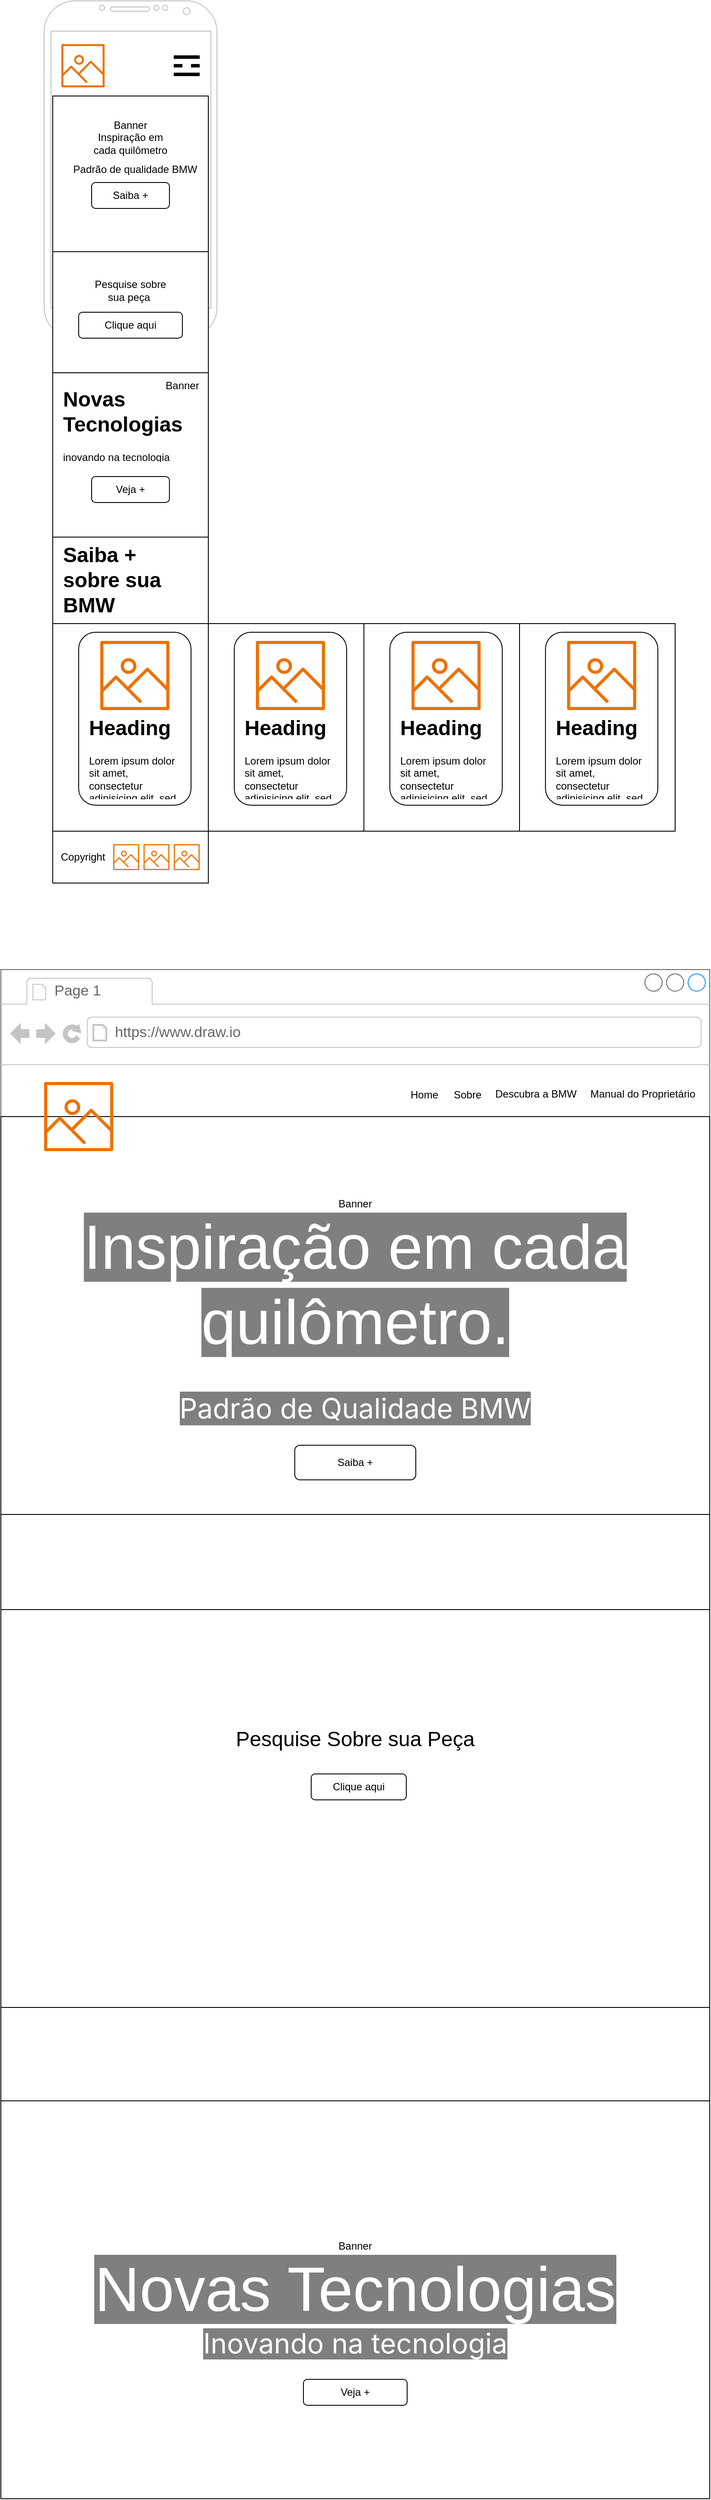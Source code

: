 <mxfile version="24.0.7" type="device">
  <diagram name="Página-1" id="pvVYhp7T_eQyFj-rhW5i">
    <mxGraphModel dx="1354" dy="638" grid="1" gridSize="10" guides="1" tooltips="1" connect="1" arrows="1" fold="1" page="1" pageScale="1" pageWidth="827" pageHeight="1169" math="0" shadow="0">
      <root>
        <mxCell id="0" />
        <mxCell id="1" parent="0" />
        <mxCell id="E532Ht6dsTOZhUJuyHeX-45" value="" style="rounded=0;whiteSpace=wrap;html=1;" parent="1" vertex="1">
          <mxGeometry x="60" y="450" width="180" height="190" as="geometry" />
        </mxCell>
        <mxCell id="E532Ht6dsTOZhUJuyHeX-62" value="" style="rounded=0;whiteSpace=wrap;html=1;" parent="1" vertex="1">
          <mxGeometry x="240" y="740" width="180" height="240" as="geometry" />
        </mxCell>
        <mxCell id="E532Ht6dsTOZhUJuyHeX-40" value="" style="whiteSpace=wrap;html=1;aspect=fixed;" parent="1" vertex="1">
          <mxGeometry x="60" y="130" width="180" height="180" as="geometry" />
        </mxCell>
        <mxCell id="E532Ht6dsTOZhUJuyHeX-1" value="" style="verticalLabelPosition=bottom;verticalAlign=top;html=1;shadow=0;dashed=0;strokeWidth=1;shape=mxgraph.android.phone2;strokeColor=#c0c0c0;" parent="1" vertex="1">
          <mxGeometry x="50" y="20" width="200" height="390" as="geometry" />
        </mxCell>
        <mxCell id="E532Ht6dsTOZhUJuyHeX-3" value="" style="sketch=0;outlineConnect=0;fontColor=#232F3E;gradientColor=none;fillColor=#ED7100;strokeColor=none;dashed=0;verticalLabelPosition=bottom;verticalAlign=top;align=center;html=1;fontSize=12;fontStyle=0;aspect=fixed;pointerEvents=1;shape=mxgraph.aws4.container_registry_image;" parent="1" vertex="1">
          <mxGeometry x="70" y="70" width="50" height="50" as="geometry" />
        </mxCell>
        <mxCell id="E532Ht6dsTOZhUJuyHeX-18" value="Saiba +" style="rounded=1;whiteSpace=wrap;html=1;" parent="1" vertex="1">
          <mxGeometry x="105" y="230" width="90" height="30" as="geometry" />
        </mxCell>
        <mxCell id="E532Ht6dsTOZhUJuyHeX-36" value="" style="line;strokeWidth=4;html=1;perimeter=backbonePerimeter;points=[];outlineConnect=0;" parent="1" vertex="1">
          <mxGeometry x="200" y="80" width="30" height="10" as="geometry" />
        </mxCell>
        <mxCell id="E532Ht6dsTOZhUJuyHeX-37" value="" style="line;strokeWidth=4;html=1;perimeter=backbonePerimeter;points=[];outlineConnect=0;" parent="1" vertex="1">
          <mxGeometry x="200" y="100" width="30" height="10" as="geometry" />
        </mxCell>
        <mxCell id="E532Ht6dsTOZhUJuyHeX-38" value="" style="line;strokeWidth=4;html=1;perimeter=backbonePerimeter;points=[];outlineConnect=0;" parent="1" vertex="1">
          <mxGeometry x="220" y="90" width="10" height="10" as="geometry" />
        </mxCell>
        <mxCell id="E532Ht6dsTOZhUJuyHeX-39" value="" style="line;strokeWidth=4;html=1;perimeter=backbonePerimeter;points=[];outlineConnect=0;" parent="1" vertex="1">
          <mxGeometry x="200" y="90" width="10" height="10" as="geometry" />
        </mxCell>
        <mxCell id="E532Ht6dsTOZhUJuyHeX-41" value="Banner&lt;br&gt;Inspiração em cada quilômetro&lt;br&gt;&lt;div&gt;&lt;br/&gt;&lt;/div&gt;" style="text;html=1;align=center;verticalAlign=middle;whiteSpace=wrap;rounded=0;" parent="1" vertex="1">
          <mxGeometry x="100" y="170" width="100" height="30" as="geometry" />
        </mxCell>
        <mxCell id="E532Ht6dsTOZhUJuyHeX-42" value="" style="rounded=0;whiteSpace=wrap;html=1;" parent="1" vertex="1">
          <mxGeometry x="60" y="310" width="180" height="140" as="geometry" />
        </mxCell>
        <mxCell id="E532Ht6dsTOZhUJuyHeX-7" value="&lt;h1 style=&quot;margin-top: 0px;&quot;&gt;Novas Tecnologias&lt;/h1&gt;&lt;p&gt;inovando na tecnologia&lt;/p&gt;" style="text;html=1;whiteSpace=wrap;overflow=hidden;rounded=0;" parent="1" vertex="1">
          <mxGeometry x="70" y="460" width="150" height="90" as="geometry" />
        </mxCell>
        <mxCell id="E532Ht6dsTOZhUJuyHeX-43" value="Banner" style="text;html=1;align=center;verticalAlign=middle;whiteSpace=wrap;rounded=0;" parent="1" vertex="1">
          <mxGeometry x="180" y="450" width="60" height="30" as="geometry" />
        </mxCell>
        <mxCell id="E532Ht6dsTOZhUJuyHeX-44" value="Veja +" style="rounded=1;whiteSpace=wrap;html=1;" parent="1" vertex="1">
          <mxGeometry x="105" y="570" width="90" height="30" as="geometry" />
        </mxCell>
        <mxCell id="E532Ht6dsTOZhUJuyHeX-48" value="Pesquise sobre sua peça&amp;nbsp;" style="text;html=1;align=center;verticalAlign=middle;whiteSpace=wrap;rounded=0;" parent="1" vertex="1">
          <mxGeometry x="105" y="330" width="90" height="50" as="geometry" />
        </mxCell>
        <mxCell id="E532Ht6dsTOZhUJuyHeX-49" value="Clique aqui" style="rounded=1;whiteSpace=wrap;html=1;" parent="1" vertex="1">
          <mxGeometry x="90" y="380" width="120" height="30" as="geometry" />
        </mxCell>
        <mxCell id="E532Ht6dsTOZhUJuyHeX-51" value="" style="rounded=0;whiteSpace=wrap;html=1;" parent="1" vertex="1">
          <mxGeometry x="60" y="640" width="180" height="100" as="geometry" />
        </mxCell>
        <mxCell id="E532Ht6dsTOZhUJuyHeX-52" value="&lt;h1 style=&quot;margin-top: 0px;&quot;&gt;&lt;span style=&quot;background-color: initial;&quot;&gt;Saiba + sobre sua BMW&lt;/span&gt;&lt;br&gt;&lt;/h1&gt;" style="text;html=1;whiteSpace=wrap;overflow=hidden;rounded=0;" parent="1" vertex="1">
          <mxGeometry x="70" y="640" width="150" height="90" as="geometry" />
        </mxCell>
        <mxCell id="E532Ht6dsTOZhUJuyHeX-53" style="edgeStyle=orthogonalEdgeStyle;rounded=0;orthogonalLoop=1;jettySize=auto;html=1;exitX=0.5;exitY=1;exitDx=0;exitDy=0;" parent="1" source="E532Ht6dsTOZhUJuyHeX-51" target="E532Ht6dsTOZhUJuyHeX-51" edge="1">
          <mxGeometry relative="1" as="geometry" />
        </mxCell>
        <mxCell id="E532Ht6dsTOZhUJuyHeX-54" style="edgeStyle=orthogonalEdgeStyle;rounded=0;orthogonalLoop=1;jettySize=auto;html=1;exitX=0.5;exitY=1;exitDx=0;exitDy=0;" parent="1" source="E532Ht6dsTOZhUJuyHeX-51" target="E532Ht6dsTOZhUJuyHeX-51" edge="1">
          <mxGeometry relative="1" as="geometry" />
        </mxCell>
        <mxCell id="E532Ht6dsTOZhUJuyHeX-55" value="" style="rounded=0;whiteSpace=wrap;html=1;" parent="1" vertex="1">
          <mxGeometry x="60" y="740" width="180" height="240" as="geometry" />
        </mxCell>
        <mxCell id="E532Ht6dsTOZhUJuyHeX-57" value="" style="rounded=1;whiteSpace=wrap;html=1;" parent="1" vertex="1">
          <mxGeometry x="90" y="750" width="130" height="200" as="geometry" />
        </mxCell>
        <mxCell id="E532Ht6dsTOZhUJuyHeX-56" value="" style="sketch=0;outlineConnect=0;fontColor=#232F3E;gradientColor=none;fillColor=#ED7100;strokeColor=none;dashed=0;verticalLabelPosition=bottom;verticalAlign=top;align=center;html=1;fontSize=12;fontStyle=0;aspect=fixed;pointerEvents=1;shape=mxgraph.aws4.container_registry_image;" parent="1" vertex="1">
          <mxGeometry x="115" y="760" width="80" height="80" as="geometry" />
        </mxCell>
        <mxCell id="E532Ht6dsTOZhUJuyHeX-58" value="&lt;h1 style=&quot;margin-top: 0px;&quot;&gt;Heading&lt;/h1&gt;&lt;p&gt;Lorem ipsum dolor sit amet, consectetur adipisicing elit, sed do eiusmod tempor incididunt ut labore et dolore magna aliqua.&lt;/p&gt;" style="text;html=1;whiteSpace=wrap;overflow=hidden;rounded=0;" parent="1" vertex="1">
          <mxGeometry x="100" y="840" width="110" height="100" as="geometry" />
        </mxCell>
        <mxCell id="E532Ht6dsTOZhUJuyHeX-59" value="" style="rounded=1;whiteSpace=wrap;html=1;" parent="1" vertex="1">
          <mxGeometry x="270" y="750" width="130" height="200" as="geometry" />
        </mxCell>
        <mxCell id="E532Ht6dsTOZhUJuyHeX-60" value="" style="sketch=0;outlineConnect=0;fontColor=#232F3E;gradientColor=none;fillColor=#ED7100;strokeColor=none;dashed=0;verticalLabelPosition=bottom;verticalAlign=top;align=center;html=1;fontSize=12;fontStyle=0;aspect=fixed;pointerEvents=1;shape=mxgraph.aws4.container_registry_image;" parent="1" vertex="1">
          <mxGeometry x="295" y="760" width="80" height="80" as="geometry" />
        </mxCell>
        <mxCell id="E532Ht6dsTOZhUJuyHeX-61" value="&lt;h1 style=&quot;margin-top: 0px;&quot;&gt;Heading&lt;/h1&gt;&lt;p&gt;Lorem ipsum dolor sit amet, consectetur adipisicing elit, sed do eiusmod tempor incididunt ut labore et dolore magna aliqua.&lt;/p&gt;" style="text;html=1;whiteSpace=wrap;overflow=hidden;rounded=0;" parent="1" vertex="1">
          <mxGeometry x="280" y="840" width="110" height="100" as="geometry" />
        </mxCell>
        <mxCell id="E532Ht6dsTOZhUJuyHeX-63" value="" style="rounded=0;whiteSpace=wrap;html=1;" parent="1" vertex="1">
          <mxGeometry x="420" y="740" width="180" height="240" as="geometry" />
        </mxCell>
        <mxCell id="E532Ht6dsTOZhUJuyHeX-64" value="" style="rounded=1;whiteSpace=wrap;html=1;" parent="1" vertex="1">
          <mxGeometry x="450" y="750" width="130" height="200" as="geometry" />
        </mxCell>
        <mxCell id="E532Ht6dsTOZhUJuyHeX-65" value="" style="sketch=0;outlineConnect=0;fontColor=#232F3E;gradientColor=none;fillColor=#ED7100;strokeColor=none;dashed=0;verticalLabelPosition=bottom;verticalAlign=top;align=center;html=1;fontSize=12;fontStyle=0;aspect=fixed;pointerEvents=1;shape=mxgraph.aws4.container_registry_image;" parent="1" vertex="1">
          <mxGeometry x="475" y="760" width="80" height="80" as="geometry" />
        </mxCell>
        <mxCell id="E532Ht6dsTOZhUJuyHeX-66" value="&lt;h1 style=&quot;margin-top: 0px;&quot;&gt;Heading&lt;/h1&gt;&lt;p&gt;Lorem ipsum dolor sit amet, consectetur adipisicing elit, sed do eiusmod tempor incididunt ut labore et dolore magna aliqua.&lt;/p&gt;" style="text;html=1;whiteSpace=wrap;overflow=hidden;rounded=0;" parent="1" vertex="1">
          <mxGeometry x="460" y="840" width="110" height="100" as="geometry" />
        </mxCell>
        <mxCell id="E532Ht6dsTOZhUJuyHeX-67" value="" style="rounded=0;whiteSpace=wrap;html=1;" parent="1" vertex="1">
          <mxGeometry x="600" y="740" width="180" height="240" as="geometry" />
        </mxCell>
        <mxCell id="E532Ht6dsTOZhUJuyHeX-68" value="" style="rounded=1;whiteSpace=wrap;html=1;" parent="1" vertex="1">
          <mxGeometry x="630" y="750" width="130" height="200" as="geometry" />
        </mxCell>
        <mxCell id="E532Ht6dsTOZhUJuyHeX-69" value="" style="sketch=0;outlineConnect=0;fontColor=#232F3E;gradientColor=none;fillColor=#ED7100;strokeColor=none;dashed=0;verticalLabelPosition=bottom;verticalAlign=top;align=center;html=1;fontSize=12;fontStyle=0;aspect=fixed;pointerEvents=1;shape=mxgraph.aws4.container_registry_image;" parent="1" vertex="1">
          <mxGeometry x="655" y="760" width="80" height="80" as="geometry" />
        </mxCell>
        <mxCell id="E532Ht6dsTOZhUJuyHeX-70" value="&lt;h1 style=&quot;margin-top: 0px;&quot;&gt;Heading&lt;/h1&gt;&lt;p&gt;Lorem ipsum dolor sit amet, consectetur adipisicing elit, sed do eiusmod tempor incididunt ut labore et dolore magna aliqua.&lt;/p&gt;" style="text;html=1;whiteSpace=wrap;overflow=hidden;rounded=0;" parent="1" vertex="1">
          <mxGeometry x="640" y="840" width="110" height="100" as="geometry" />
        </mxCell>
        <mxCell id="E532Ht6dsTOZhUJuyHeX-71" value="" style="strokeWidth=1;shadow=0;dashed=0;align=center;html=1;shape=mxgraph.mockup.containers.browserWindow;rSize=0;strokeColor=#666666;strokeColor2=#008cff;strokeColor3=#c4c4c4;mainText=,;recursiveResize=0;" parent="1" vertex="1">
          <mxGeometry y="1140" width="820" height="630" as="geometry" />
        </mxCell>
        <mxCell id="E532Ht6dsTOZhUJuyHeX-81" value="Banner&lt;br&gt;&lt;span style=&quot;color: rgb(255, 255, 255); font-family: Orbitron, sans-serif; font-size: 72px; background-color: rgba(0, 0, 0, 0.5);&quot;&gt;Inspiração em cada quilômetro.&lt;/span&gt;&lt;span style=&quot;color: rgba(0, 0, 0, 0); font-family: monospace; font-size: 0px; text-align: start; text-wrap: nowrap;&quot;&gt;%3CmxGraphModel%3E%3Croot%3E%3CmxCell%20id%3D%220%22%2F%3E%3CmxCell%20id%3D%221%22%20parent%3D%220%22%2F%3E%3CmxCell%20id%3D%222%22%20value%3D%22%22%20style%3D%22strokeWidth%3D1%3Bshadow%3D0%3Bdashed%3D0%3Balign%3Dcenter%3Bhtml%3D1%3Bshape%3Dmxgraph.mockup.containers.browserWindow%3BrSize%3D0%3BstrokeColor%3D%23666666%3BstrokeColor2%3D%23008cff%3BstrokeColor3%3D%23c4c4c4%3BmainText%3D%2C%3BrecursiveResize%3D0%3B%22%20vertex%3D%221%22%20parent%3D%221%22%3E%3CmxGeometry%20y%3D%221140%22%20width%3D%22820%22%20height%3D%22630%22%20as%3D%22geometry%22%2F%3E%3C%2FmxCell%3E%3CmxCell%20id%3D%223%22%20value%3D%22Banner%26lt%3Bbr%26gt%3B%26lt%3Bspan%20style%3D%26quot%3Bcolor%3A%20rgb(255%2C%20255%2C%20255)%3B%20font-family%3A%20Orbitron%2C%20sans-serif%3B%20font-size%3A%2072px%3B%20background-color%3A%20rgba(0%2C%200%2C%200%2C%200.5)%3B%26quot%3B%26gt%3BInspira%C3%A7%C3%A3o%20em%20cada%20quil%C3%B4metro.%26lt%3Bbr%26gt%3B%26lt%3B%2Fspan%26gt%3B%26lt%3Bspan%20style%3D%26quot%3Bcolor%3A%20rgb(255%2C%20255%2C%20255)%3B%20font-family%3A%20Inter%3B%20font-size%3A%2032px%3B%20background-color%3A%20rgba(0%2C%200%2C%200%2C%200.5)%3B%26quot%3B%26gt%3BPadr%C3%A3o%20de%20Qualidade%20BMW%26lt%3B%2Fspan%26gt%3B%26lt%3Bspan%20style%3D%26quot%3Bcolor%3A%20rgb(255%2C%20255%2C%20255)%3B%20font-family%3A%20Orbitron%2C%20sans-serif%3B%20font-size%3A%2072px%3B%20background-color%3A%20rgba(0%2C%200%2C%200%2C%200.5)%3B%26quot%3B%26gt%3B%26lt%3Bbr%26gt%3B%26lt%3B%2Fspan%26gt%3B%22%20style%3D%22rounded%3D0%3BwhiteSpace%3Dwrap%3Bhtml%3D1%3B%22%20vertex%3D%221%22%20parent%3D%222%22%3E%3CmxGeometry%20y%3D%22170%22%20width%3D%22820%22%20height%3D%22460%22%20as%3D%22geometry%22%2F%3E%3C%2FmxCell%3E%3CmxCell%20id%3D%224%22%20value%3D%22Page%201%22%20style%3D%22strokeWidth%3D1%3Bshadow%3D0%3Bdashed%3D0%3Balign%3Dcenter%3Bhtml%3D1%3Bshape%3Dmxgraph.mockup.containers.anchor%3BfontSize%3D17%3BfontColor%3D%23666666%3Balign%3Dleft%3BwhiteSpace%3Dwrap%3B%22%20vertex%3D%221%22%20parent%3D%222%22%3E%3CmxGeometry%20x%3D%2260%22%20y%3D%2212%22%20width%3D%22110%22%20height%3D%2226%22%20as%3D%22geometry%22%2F%3E%3C%2FmxCell%3E%3CmxCell%20id%3D%225%22%20value%3D%22https%3A%2F%2Fwww.draw.io%22%20style%3D%22strokeWidth%3D1%3Bshadow%3D0%3Bdashed%3D0%3Balign%3Dcenter%3Bhtml%3D1%3Bshape%3Dmxgraph.mockup.containers.anchor%3BrSize%3D0%3BfontSize%3D17%3BfontColor%3D%23666666%3Balign%3Dleft%3B%22%20vertex%3D%221%22%20parent%3D%222%22%3E%3CmxGeometry%20x%3D%22130%22%20y%3D%2260%22%20width%3D%22250%22%20height%3D%2226%22%20as%3D%22geometry%22%2F%3E%3C%2FmxCell%3E%3CmxCell%20id%3D%226%22%20value%3D%22%22%20style%3D%22sketch%3D0%3BoutlineConnect%3D0%3BfontColor%3D%23232F3E%3BgradientColor%3Dnone%3BfillColor%3D%23ED7100%3BstrokeColor%3Dnone%3Bdashed%3D0%3BverticalLabelPosition%3Dbottom%3BverticalAlign%3Dtop%3Balign%3Dcenter%3Bhtml%3D1%3BfontSize%3D12%3BfontStyle%3D0%3Baspect%3Dfixed%3BpointerEvents%3D1%3Bshape%3Dmxgraph.aws4.container_registry_image%3B%22%20vertex%3D%221%22%20parent%3D%222%22%3E%3CmxGeometry%20x%3D%2250%22%20y%3D%22130%22%20width%3D%2280%22%20height%3D%2280%22%20as%3D%22geometry%22%2F%3E%3C%2FmxCell%3E%3CmxCell%20id%3D%227%22%20value%3D%22Home%22%20style%3D%22text%3Bhtml%3D1%3Balign%3Dcenter%3BverticalAlign%3Dmiddle%3BwhiteSpace%3Dwrap%3Brounded%3D0%3B%22%20vertex%3D%221%22%20parent%3D%222%22%3E%3CmxGeometry%20x%3D%22460%22%20y%3D%22130%22%20width%3D%2260%22%20height%3D%2230%22%20as%3D%22geometry%22%2F%3E%3C%2FmxCell%3E%3CmxCell%20id%3D%228%22%20value%3D%22Sob%26lt%3Bspan%20style%3D%26quot%3Btext-wrap%3A%20nowrap%3B%20color%3A%20rgba(0%2C%200%2C%200%2C%200)%3B%20font-family%3A%20monospace%3B%20font-size%3A%200px%3B%20text-align%3A%20start%3B%26quot%3B%26gt%3B%253CmxGraphModel%253E%253Croot%253E%253CmxCell%2520id%253D%25220%2522%252F%253E%253CmxCell%2520id%253D%25221%2522%2520parent%253D%25220%2522%252F%253E%253CmxCell%2520id%253D%25222%2522%2520value%253D%2522Home%2522%2520style%253D%2522text%253Bhtml%253D1%253Balign%253Dcenter%253BverticalAlign%253Dmiddle%253BwhiteSpace%253Dwrap%253Brounded%253D0%253B%2522%2520vertex%253D%25221%2522%2520parent%253D%25221%2522%253E%253CmxGeometry%2520x%253D%2522470%2522%2520y%253D%25221270%2522%2520width%253D%252260%2522%2520height%253D%252230%2522%2520as%253D%2522geometry%2522%252F%253E%253C%252FmxCell%253E%253C%252Froot%253E%253C%252FmxGraphModel%253E%26lt%3B%2Fspan%26gt%3Bre%26lt%3Bspan%20style%3D%26quot%3Btext-wrap%3A%20nowrap%3B%20color%3A%20rgba(0%2C%200%2C%200%2C%200)%3B%20font-family%3A%20monospace%3B%20font-size%3A%200px%3B%20text-align%3A%20start%3B%26quot%3B%26gt%3B%253CmxGraphModel%253E%253Croot%253E%253CmxCell%2520id%253D%25220%2522%252F%253E%253CmxCell%2520id%253D%25221%2522%2520parent%253D%25220%2522%252F%253E%253CmxCell%2520id%253D%25222%2522%2520value%253D%2522Home%2522%2520style%253D%2522text%253Bhtml%253D1%253Balign%253Dcenter%253BverticalAlign%253Dmiddle%253BwhiteSpace%253Dwrap%253Brounded%253D0%253B%2522%2520vertex%253D%25221%2522%2520parent%253D%25221%2522%253E%253CmxGeometry%2520x%253D%2522470%2522%2520y%253D%25221270%2522%2520width%253D%252260%2522%2520height%253D%252230%2522%2520as%253D%2522geometry%2522%252F%253E%253C%252FmxCell%253E%253C%252Froot%253E%253C%252FmxGraphModel%253E%26lt%3B%2Fspan%26gt%3B%22%20style%3D%22text%3Bhtml%3D1%3Balign%3Dcenter%3BverticalAlign%3Dmiddle%3BwhiteSpace%3Dwrap%3Brounded%3D0%3B%22%20vertex%3D%221%22%20parent%3D%222%22%3E%3CmxGeometry%20x%3D%22510%22%20y%3D%22130%22%20width%3D%2260%22%20height%3D%2230%22%20as%3D%22geometry%22%2F%3E%3C%2FmxCell%3E%3CmxCell%20id%3D%229%22%20value%3D%22%26lt%3Bdiv%20style%3D%26quot%3Btext-align%3A%20center%3B%26quot%3B%26gt%3B%26lt%3Bspan%20style%3D%26quot%3Bbackground-color%3A%20initial%3B%26quot%3B%26gt%3BDescubra%20a%20BMW%26lt%3B%2Fspan%26gt%3B%26lt%3B%2Fdiv%26gt%3B%22%20style%3D%22text%3BwhiteSpace%3Dwrap%3Bhtml%3D1%3B%22%20vertex%3D%221%22%20parent%3D%222%22%3E%3CmxGeometry%20x%3D%22570%22%20y%3D%22130%22%20width%3D%22100%22%20height%3D%2240%22%20as%3D%22geometry%22%2F%3E%3C%2FmxCell%3E%3CmxCell%20id%3D%2210%22%20value%3D%22%26lt%3Bdiv%20style%3D%26quot%3Btext-align%3A%20center%3B%26quot%3B%26gt%3B%26lt%3Bspan%20style%3D%26quot%3Bbackground-color%3A%20initial%3B%26quot%3B%26gt%3BManual%20do%20Propriet%C3%A1rio%26lt%3B%2Fspan%26gt%3B%26lt%3B%2Fdiv%26gt%3B%22%20style%3D%22text%3BwhiteSpace%3Dwrap%3Bhtml%3D1%3B%22%20vertex%3D%221%22%20parent%3D%222%22%3E%3CmxGeometry%20x%3D%22680%22%20y%3D%22130%22%20width%3D%22130%22%20height%3D%2240%22%20as%3D%22geometry%22%2F%3E%3C%2FmxCell%3E%3CmxCell%20id%3D%2211%22%20value%3D%22Saiba%20%2B%22%20style%3D%22rounded%3D1%3BwhiteSpace%3Dwrap%3Bhtml%3D1%3B%22%20vertex%3D%221%22%20parent%3D%222%22%3E%3CmxGeometry%20x%3D%22340%22%20y%3D%22550%22%20width%3D%22140%22%20height%3D%2240%22%20as%3D%22geometry%22%2F%3E%3C%2FmxCell%3E%3C%2Froot%3E%3C%2FmxGraphModel%3E&lt;/span&gt;&lt;span style=&quot;color: rgb(255, 255, 255); font-family: Orbitron, sans-serif; font-size: 72px; background-color: rgba(0, 0, 0, 0.5);&quot;&gt;&lt;br&gt;&lt;/span&gt;&lt;span style=&quot;color: rgb(255, 255, 255); font-family: Inter; font-size: 32px; background-color: rgba(0, 0, 0, 0.5);&quot;&gt;Padrão de Qualidade BMW&lt;/span&gt;&lt;span style=&quot;color: rgb(255, 255, 255); font-family: Orbitron, sans-serif; font-size: 72px; background-color: rgba(0, 0, 0, 0.5);&quot;&gt;&lt;br&gt;&lt;/span&gt;" style="rounded=0;whiteSpace=wrap;html=1;" parent="E532Ht6dsTOZhUJuyHeX-71" vertex="1">
          <mxGeometry y="170" width="820" height="460" as="geometry" />
        </mxCell>
        <mxCell id="E532Ht6dsTOZhUJuyHeX-72" value="Page 1" style="strokeWidth=1;shadow=0;dashed=0;align=center;html=1;shape=mxgraph.mockup.containers.anchor;fontSize=17;fontColor=#666666;align=left;whiteSpace=wrap;" parent="E532Ht6dsTOZhUJuyHeX-71" vertex="1">
          <mxGeometry x="60" y="12" width="110" height="26" as="geometry" />
        </mxCell>
        <mxCell id="E532Ht6dsTOZhUJuyHeX-73" value="https://www.draw.io" style="strokeWidth=1;shadow=0;dashed=0;align=center;html=1;shape=mxgraph.mockup.containers.anchor;rSize=0;fontSize=17;fontColor=#666666;align=left;" parent="E532Ht6dsTOZhUJuyHeX-71" vertex="1">
          <mxGeometry x="130" y="60" width="250" height="26" as="geometry" />
        </mxCell>
        <mxCell id="E532Ht6dsTOZhUJuyHeX-80" value="" style="sketch=0;outlineConnect=0;fontColor=#232F3E;gradientColor=none;fillColor=#ED7100;strokeColor=none;dashed=0;verticalLabelPosition=bottom;verticalAlign=top;align=center;html=1;fontSize=12;fontStyle=0;aspect=fixed;pointerEvents=1;shape=mxgraph.aws4.container_registry_image;" parent="E532Ht6dsTOZhUJuyHeX-71" vertex="1">
          <mxGeometry x="50" y="130" width="80" height="80" as="geometry" />
        </mxCell>
        <mxCell id="E532Ht6dsTOZhUJuyHeX-83" value="Home" style="text;html=1;align=center;verticalAlign=middle;whiteSpace=wrap;rounded=0;" parent="E532Ht6dsTOZhUJuyHeX-71" vertex="1">
          <mxGeometry x="460" y="130" width="60" height="30" as="geometry" />
        </mxCell>
        <mxCell id="E532Ht6dsTOZhUJuyHeX-84" value="Sob&lt;span style=&quot;text-wrap: nowrap; color: rgba(0, 0, 0, 0); font-family: monospace; font-size: 0px; text-align: start;&quot;&gt;%3CmxGraphModel%3E%3Croot%3E%3CmxCell%20id%3D%220%22%2F%3E%3CmxCell%20id%3D%221%22%20parent%3D%220%22%2F%3E%3CmxCell%20id%3D%222%22%20value%3D%22Home%22%20style%3D%22text%3Bhtml%3D1%3Balign%3Dcenter%3BverticalAlign%3Dmiddle%3BwhiteSpace%3Dwrap%3Brounded%3D0%3B%22%20vertex%3D%221%22%20parent%3D%221%22%3E%3CmxGeometry%20x%3D%22470%22%20y%3D%221270%22%20width%3D%2260%22%20height%3D%2230%22%20as%3D%22geometry%22%2F%3E%3C%2FmxCell%3E%3C%2Froot%3E%3C%2FmxGraphModel%3E&lt;/span&gt;re&lt;span style=&quot;text-wrap: nowrap; color: rgba(0, 0, 0, 0); font-family: monospace; font-size: 0px; text-align: start;&quot;&gt;%3CmxGraphModel%3E%3Croot%3E%3CmxCell%20id%3D%220%22%2F%3E%3CmxCell%20id%3D%221%22%20parent%3D%220%22%2F%3E%3CmxCell%20id%3D%222%22%20value%3D%22Home%22%20style%3D%22text%3Bhtml%3D1%3Balign%3Dcenter%3BverticalAlign%3Dmiddle%3BwhiteSpace%3Dwrap%3Brounded%3D0%3B%22%20vertex%3D%221%22%20parent%3D%221%22%3E%3CmxGeometry%20x%3D%22470%22%20y%3D%221270%22%20width%3D%2260%22%20height%3D%2230%22%20as%3D%22geometry%22%2F%3E%3C%2FmxCell%3E%3C%2Froot%3E%3C%2FmxGraphModel%3E&lt;/span&gt;" style="text;html=1;align=center;verticalAlign=middle;whiteSpace=wrap;rounded=0;" parent="E532Ht6dsTOZhUJuyHeX-71" vertex="1">
          <mxGeometry x="510" y="130" width="60" height="30" as="geometry" />
        </mxCell>
        <mxCell id="E532Ht6dsTOZhUJuyHeX-85" value="&lt;div style=&quot;text-align: center;&quot;&gt;&lt;span style=&quot;background-color: initial;&quot;&gt;Descubra a BMW&lt;/span&gt;&lt;/div&gt;" style="text;whiteSpace=wrap;html=1;" parent="E532Ht6dsTOZhUJuyHeX-71" vertex="1">
          <mxGeometry x="570" y="130" width="100" height="40" as="geometry" />
        </mxCell>
        <mxCell id="E532Ht6dsTOZhUJuyHeX-86" value="&lt;div style=&quot;text-align: center;&quot;&gt;&lt;span style=&quot;background-color: initial;&quot;&gt;Manual do Proprietário&lt;/span&gt;&lt;/div&gt;" style="text;whiteSpace=wrap;html=1;" parent="E532Ht6dsTOZhUJuyHeX-71" vertex="1">
          <mxGeometry x="680" y="130" width="130" height="40" as="geometry" />
        </mxCell>
        <mxCell id="NqUYzfLS9RD7dG1CFDv1-3" value="Saiba +" style="rounded=1;whiteSpace=wrap;html=1;" vertex="1" parent="E532Ht6dsTOZhUJuyHeX-71">
          <mxGeometry x="340" y="550" width="140" height="40" as="geometry" />
        </mxCell>
        <mxCell id="E532Ht6dsTOZhUJuyHeX-74" value="" style="rounded=0;whiteSpace=wrap;html=1;" parent="1" vertex="1">
          <mxGeometry x="60" y="980" width="180" height="60" as="geometry" />
        </mxCell>
        <mxCell id="E532Ht6dsTOZhUJuyHeX-75" value="Copyright" style="text;html=1;align=center;verticalAlign=middle;whiteSpace=wrap;rounded=0;" parent="1" vertex="1">
          <mxGeometry x="65" y="995" width="60" height="30" as="geometry" />
        </mxCell>
        <mxCell id="E532Ht6dsTOZhUJuyHeX-76" value="" style="sketch=0;outlineConnect=0;fontColor=#232F3E;gradientColor=none;fillColor=#ED7100;strokeColor=none;dashed=0;verticalLabelPosition=bottom;verticalAlign=top;align=center;html=1;fontSize=12;fontStyle=0;aspect=fixed;pointerEvents=1;shape=mxgraph.aws4.container_registry_image;" parent="1" vertex="1">
          <mxGeometry x="200" y="995" width="30" height="30" as="geometry" />
        </mxCell>
        <mxCell id="E532Ht6dsTOZhUJuyHeX-78" value="" style="sketch=0;outlineConnect=0;fontColor=#232F3E;gradientColor=none;fillColor=#ED7100;strokeColor=none;dashed=0;verticalLabelPosition=bottom;verticalAlign=top;align=center;html=1;fontSize=12;fontStyle=0;aspect=fixed;pointerEvents=1;shape=mxgraph.aws4.container_registry_image;" parent="1" vertex="1">
          <mxGeometry x="165" y="995" width="30" height="30" as="geometry" />
        </mxCell>
        <mxCell id="E532Ht6dsTOZhUJuyHeX-79" value="" style="sketch=0;outlineConnect=0;fontColor=#232F3E;gradientColor=none;fillColor=#ED7100;strokeColor=none;dashed=0;verticalLabelPosition=bottom;verticalAlign=top;align=center;html=1;fontSize=12;fontStyle=0;aspect=fixed;pointerEvents=1;shape=mxgraph.aws4.container_registry_image;" parent="1" vertex="1">
          <mxGeometry x="130" y="995" width="30" height="30" as="geometry" />
        </mxCell>
        <mxCell id="NqUYzfLS9RD7dG1CFDv1-4" value="Padrão de qualidade BMW" style="text;html=1;align=center;verticalAlign=middle;resizable=0;points=[];autosize=1;strokeColor=none;fillColor=none;" vertex="1" parent="1">
          <mxGeometry x="70" y="200" width="170" height="30" as="geometry" />
        </mxCell>
        <mxCell id="NqUYzfLS9RD7dG1CFDv1-6" value="" style="rounded=0;whiteSpace=wrap;html=1;" vertex="1" parent="1">
          <mxGeometry y="1770" width="820" height="110" as="geometry" />
        </mxCell>
        <mxCell id="NqUYzfLS9RD7dG1CFDv1-7" value="" style="rounded=0;whiteSpace=wrap;html=1;" vertex="1" parent="1">
          <mxGeometry y="2338" width="820" height="110" as="geometry" />
        </mxCell>
        <mxCell id="NqUYzfLS9RD7dG1CFDv1-18" value="" style="rounded=0;whiteSpace=wrap;html=1;" vertex="1" parent="1">
          <mxGeometry y="1880" width="820" height="460" as="geometry" />
        </mxCell>
        <mxCell id="NqUYzfLS9RD7dG1CFDv1-19" value="&lt;font style=&quot;font-size: 24px;&quot;&gt;Pesquise Sobre sua Peça&lt;/font&gt;" style="text;html=1;align=center;verticalAlign=middle;whiteSpace=wrap;rounded=0;" vertex="1" parent="1">
          <mxGeometry x="260" y="1950" width="300" height="160" as="geometry" />
        </mxCell>
        <mxCell id="NqUYzfLS9RD7dG1CFDv1-20" value="Clique aqui" style="rounded=1;whiteSpace=wrap;html=1;" vertex="1" parent="1">
          <mxGeometry x="359" y="2070" width="110" height="30" as="geometry" />
        </mxCell>
        <mxCell id="NqUYzfLS9RD7dG1CFDv1-41" value="Banner&lt;br&gt;&lt;div style=&quot;text-align: center;&quot;&gt;&lt;span style=&quot;text-align: start; font-size: 72px; background-color: rgba(0, 0, 0, 0.5);&quot;&gt;&lt;font face=&quot;Orbitron, sans-serif&quot; color=&quot;#ffffff&quot;&gt;Novas Tecnologias&lt;/font&gt;&lt;/span&gt;&lt;span style=&quot;color: rgba(0, 0, 0, 0); font-family: monospace; font-size: 0px; text-align: start; text-wrap: nowrap; background-color: initial;&quot;&gt;%3CmxGraphModel%3E%3Croot%3E%3CmxCell%20id%3D%220%22%2F%3E%3CmxCell%20id%3D%221%22%20parent%3D%220%22%2F%3E%3CmxCell%20id%3D%222%22%20value%3D%22%22%20style%3D%22strokeWidth%3D1%3Bshadow%3D0%3Bdashed%3D0%3Balign%3Dcenter%3Bhtml%3D1%3Bshape%3Dmxgraph.mockup.containers.browserWindow%3BrSize%3D0%3BstrokeColor%3D%23666666%3BstrokeColor2%3D%23008cff%3BstrokeColor3%3D%23c4c4c4%3BmainText%3D%2C%3BrecursiveResize%3D0%3B%22%20vertex%3D%221%22%20parent%3D%221%22%3E%3CmxGeometry%20y%3D%221140%22%20width%3D%22820%22%20height%3D%22630%22%20as%3D%22geometry%22%2F%3E%3C%2FmxCell%3E%3CmxCell%20id%3D%223%22%20value%3D%22Banner%26lt%3Bbr%26gt%3B%26lt%3Bspan%20style%3D%26quot%3Bcolor%3A%20rgb(255%2C%20255%2C%20255)%3B%20font-family%3A%20Orbitron%2C%20sans-serif%3B%20font-size%3A%2072px%3B%20background-color%3A%20rgba(0%2C%200%2C%200%2C%200.5)%3B%26quot%3B%26gt%3BInspira%C3%A7%C3%A3o%20em%20cada%20quil%C3%B4metro.%26lt%3Bbr%26gt%3B%26lt%3B%2Fspan%26gt%3B%26lt%3Bspan%20style%3D%26quot%3Bcolor%3A%20rgb(255%2C%20255%2C%20255)%3B%20font-family%3A%20Inter%3B%20font-size%3A%2032px%3B%20background-color%3A%20rgba(0%2C%200%2C%200%2C%200.5)%3B%26quot%3B%26gt%3BPadr%C3%A3o%20de%20Qualidade%20BMW%26lt%3B%2Fspan%26gt%3B%26lt%3Bspan%20style%3D%26quot%3Bcolor%3A%20rgb(255%2C%20255%2C%20255)%3B%20font-family%3A%20Orbitron%2C%20sans-serif%3B%20font-size%3A%2072px%3B%20background-color%3A%20rgba(0%2C%200%2C%200%2C%200.5)%3B%26quot%3B%26gt%3B%26lt%3Bbr%26gt%3B%26lt%3B%2Fspan%26gt%3B%22%20style%3D%22rounded%3D0%3BwhiteSpace%3Dwrap%3Bhtml%3D1%3B%22%20vertex%3D%221%22%20parent%3D%222%22%3E%3CmxGeometry%20y%3D%22170%22%20width%3D%22820%22%20height%3D%22460%22%20as%3D%22geometry%22%2F%3E%3C%2FmxCell%3E%3CmxCell%20id%3D%224%22%20value%3D%22Page%201%22%20style%3D%22strokeWidth%3D1%3Bshadow%3D0%3Bdashed%3D0%3Balign%3Dcenter%3Bhtml%3D1%3Bshape%3Dmxgraph.mockup.containers.anchor%3BfontSize%3D17%3BfontColor%3D%23666666%3Balign%3Dleft%3BwhiteSpace%3Dwrap%3B%22%20vertex%3D%221%22%20parent%3D%222%22%3E%3CmxGeometry%20x%3D%2260%22%20y%3D%2212%22%20width%3D%22110%22%20height%3D%2226%22%20as%3D%22geometry%22%2F%3E%3C%2FmxCell%3E%3CmxCell%20id%3D%225%22%20value%3D%22https%3A%2F%2Fwww.draw.io%22%20style%3D%22strokeWidth%3D1%3Bshadow%3D0%3Bdashed%3D0%3Balign%3Dcenter%3Bhtml%3D1%3Bshape%3Dmxgraph.mockup.containers.anchor%3BrSize%3D0%3BfontSize%3D17%3BfontColor%3D%23666666%3Balign%3Dleft%3B%22%20vertex%3D%221%22%20parent%3D%222%22%3E%3CmxGeometry%20x%3D%22130%22%20y%3D%2260%22%20width%3D%22250%22%20height%3D%2226%22%20as%3D%22geometry%22%2F%3E%3C%2FmxCell%3E%3CmxCell%20id%3D%226%22%20value%3D%22%22%20style%3D%22sketch%3D0%3BoutlineConnect%3D0%3BfontColor%3D%23232F3E%3BgradientColor%3Dnone%3BfillColor%3D%23ED7100%3BstrokeColor%3Dnone%3Bdashed%3D0%3BverticalLabelPosition%3Dbottom%3BverticalAlign%3Dtop%3Balign%3Dcenter%3Bhtml%3D1%3BfontSize%3D12%3BfontStyle%3D0%3Baspect%3Dfixed%3BpointerEvents%3D1%3Bshape%3Dmxgraph.aws4.container_registry_image%3B%22%20vertex%3D%221%22%20parent%3D%222%22%3E%3CmxGeometry%20x%3D%2250%22%20y%3D%22130%22%20width%3D%2280%22%20height%3D%2280%22%20as%3D%22geometry%22%2F%3E%3C%2FmxCell%3E%3CmxCell%20id%3D%227%22%20value%3D%22Home%22%20style%3D%22text%3Bhtml%3D1%3Balign%3Dcenter%3BverticalAlign%3Dmiddle%3BwhiteSpace%3Dwrap%3Brounded%3D0%3B%22%20vertex%3D%221%22%20parent%3D%222%22%3E%3CmxGeometry%20x%3D%22460%22%20y%3D%22130%22%20width%3D%2260%22%20height%3D%2230%22%20as%3D%22geometry%22%2F%3E%3C%2FmxCell%3E%3CmxCell%20id%3D%228%22%20value%3D%22Sob%26lt%3Bspan%20style%3D%26quot%3Btext-wrap%3A%20nowrap%3B%20color%3A%20rgba(0%2C%200%2C%200%2C%200)%3B%20font-family%3A%20monospace%3B%20font-size%3A%200px%3B%20text-align%3A%20start%3B%26quot%3B%26gt%3B%253CmxGraphModel%253E%253Croot%253E%253CmxCell%2520id%253D%25220%2522%252F%253E%253CmxCell%2520id%253D%25221%2522%2520parent%253D%25220%2522%252F%253E%253CmxCell%2520id%253D%25222%2522%2520value%253D%2522Home%2522%2520style%253D%2522text%253Bhtml%253D1%253Balign%253Dcenter%253BverticalAlign%253Dmiddle%253BwhiteSpace%253Dwrap%253Brounded%253D0%253B%2522%2520vertex%253D%25221%2522%2520parent%253D%25221%2522%253E%253CmxGeometry%2520x%253D%2522470%2522%2520y%253D%25221270%2522%2520width%253D%252260%2522%2520height%253D%252230%2522%2520as%253D%2522geometry%2522%252F%253E%253C%252FmxCell%253E%253C%252Froot%253E%253C%252FmxGraphModel%253E%26lt%3B%2Fspan%26gt%3Bre%26lt%3Bspan%20style%3D%26quot%3Btext-wrap%3A%20nowrap%3B%20color%3A%20rgba(0%2C%200%2C%200%2C%200)%3B%20font-family%3A%20monospace%3B%20font-size%3A%200px%3B%20text-align%3A%20start%3B%26quot%3B%26gt%3B%253CmxGraphModel%253E%253Croot%253E%253CmxCell%2520id%253D%25220%2522%252F%253E%253CmxCell%2520id%253D%25221%2522%2520parent%253D%25220%2522%252F%253E%253CmxCell%2520id%253D%25222%2522%2520value%253D%2522Home%2522%2520style%253D%2522text%253Bhtml%253D1%253Balign%253Dcenter%253BverticalAlign%253Dmiddle%253BwhiteSpace%253Dwrap%253Brounded%253D0%253B%2522%2520vertex%253D%25221%2522%2520parent%253D%25221%2522%253E%253CmxGeometry%2520x%253D%2522470%2522%2520y%253D%25221270%2522%2520width%253D%252260%2522%2520height%253D%252230%2522%2520as%253D%2522geometry%2522%252F%253E%253C%252FmxCell%253E%253C%252Froot%253E%253C%252FmxGraphModel%253E%26lt%3B%2Fspan%26gt%3B%22%20style%3D%22text%3Bhtml%3D1%3Balign%3Dcenter%3BverticalAlign%3Dmiddle%3BwhiteSpace%3Dwrap%3Brounded%3D0%3B%22%20vertex%3D%221%22%20parent%3D%222%22%3E%3CmxGeometry%20x%3D%22510%22%20y%3D%22130%22%20width%3D%2260%22%20height%3D%2230%22%20as%3D%22geometry%22%2F%3E%3C%2FmxCell%3E%3CmxCell%20id%3D%229%22%20value%3D%22%26lt%3Bdiv%20style%3D%26quot%3Btext-align%3A%20center%3B%26quot%3B%26gt%3B%26lt%3Bspan%20style%3D%26quot%3Bbackground-color%3A%20initial%3B%26quot%3B%26gt%3BDescubra%20a%20BMW%26lt%3B%2Fspan%26gt%3B%26lt%3B%2Fdiv%26gt%3B%22%20style%3D%22text%3BwhiteSpace%3Dwrap%3Bhtml%3D1%3B%22%20vertex%3D%221%22%20parent%3D%222%22%3E%3CmxGeometry%20x%3D%22570%22%20y%3D%22130%22%20width%3D%22100%22%20height%3D%2240%22%20as%3D%22geometry%22%2F%3E%3C%2FmxCell%3E%3CmxCell%20id%3D%2210%22%20value%3D%22%26lt%3Bdiv%20style%3D%26quot%3Btext-align%3A%20center%3B%26quot%3B%26gt%3B%26lt%3Bspan%20style%3D%26quot%3Bbackground-color%3A%20initial%3B%26quot%3B%26gt%3BManual%20do%20Propriet%C3%A1rio%26lt%3B%2Fspan%26gt%3B%26lt%3B%2Fdiv%26gt%3B%22%20style%3D%22text%3BwhiteSpace%3Dwrap%3Bhtml%3D1%3B%22%20vertex%3D%221%22%20parent%3D%222%22%3E%3CmxGeometry%20x%3D%22680%22%20y%3D%22130%22%20width%3D%22130%22%20height%3D%2240%22%20as%3D%22geometry%22%2F%3E%3C%2FmxCell%3E%3CmxCell%20id%3D%2211%22%20value%3D%22Saiba%20%2B%22%20style%3D%22rounded%3D1%3BwhiteSpace%3Dwrap%3Bhtml%3D1%3B%22%20vertex%3D%221%22%20parent%3D%222%22%3E%3CmxGeometry%20x%3D%22340%22%20y%3D%22550%22%20width%3D%22140%22%20height%3D%2240%22%20as%3D%22geometry%22%2F%3E%3C%2FmxCell%3E%3C%2Froot%3E%3C%2FmxGraphModel%3E&lt;/span&gt;&lt;/div&gt;&lt;span style=&quot;color: rgb(255, 255, 255); background-color: rgba(0, 0, 0, 0.5); font-size: 32px;&quot;&gt;&lt;font face=&quot;Inter&quot;&gt;Inovando na tecnologia&lt;/font&gt;&lt;/span&gt;" style="rounded=0;whiteSpace=wrap;html=1;" vertex="1" parent="1">
          <mxGeometry y="2448" width="820" height="460" as="geometry" />
        </mxCell>
        <mxCell id="NqUYzfLS9RD7dG1CFDv1-42" value="Veja +" style="rounded=1;whiteSpace=wrap;html=1;" vertex="1" parent="1">
          <mxGeometry x="350" y="2770" width="120" height="30" as="geometry" />
        </mxCell>
      </root>
    </mxGraphModel>
  </diagram>
</mxfile>
